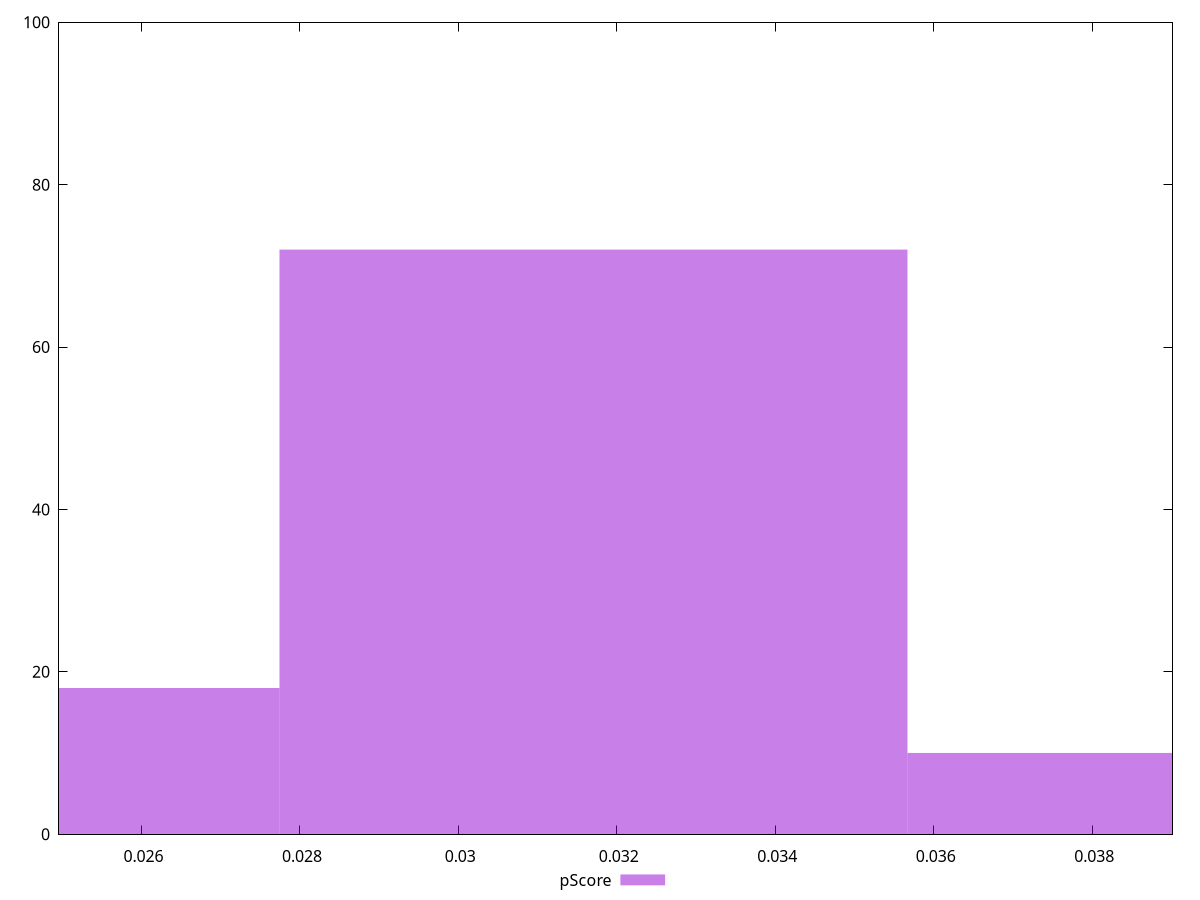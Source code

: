 reset

$pScore <<EOF
0.0396320090910307 10
0.03170560727282456 72
0.023779205454618417 18
EOF

set key outside below
set boxwidth 0.00792640181820614
set xrange [0.02495952143241903:0.03901409337260253]
set yrange [0:100]
set trange [0:100]
set style fill transparent solid 0.5 noborder
set terminal svg size 640, 490 enhanced background rgb 'white'
set output "report_00018_2021-02-10T15-25-16.877Z/largest-contentful-paint/samples/pages+cached+noadtech/pScore/histogram.svg"

plot $pScore title "pScore" with boxes

reset
